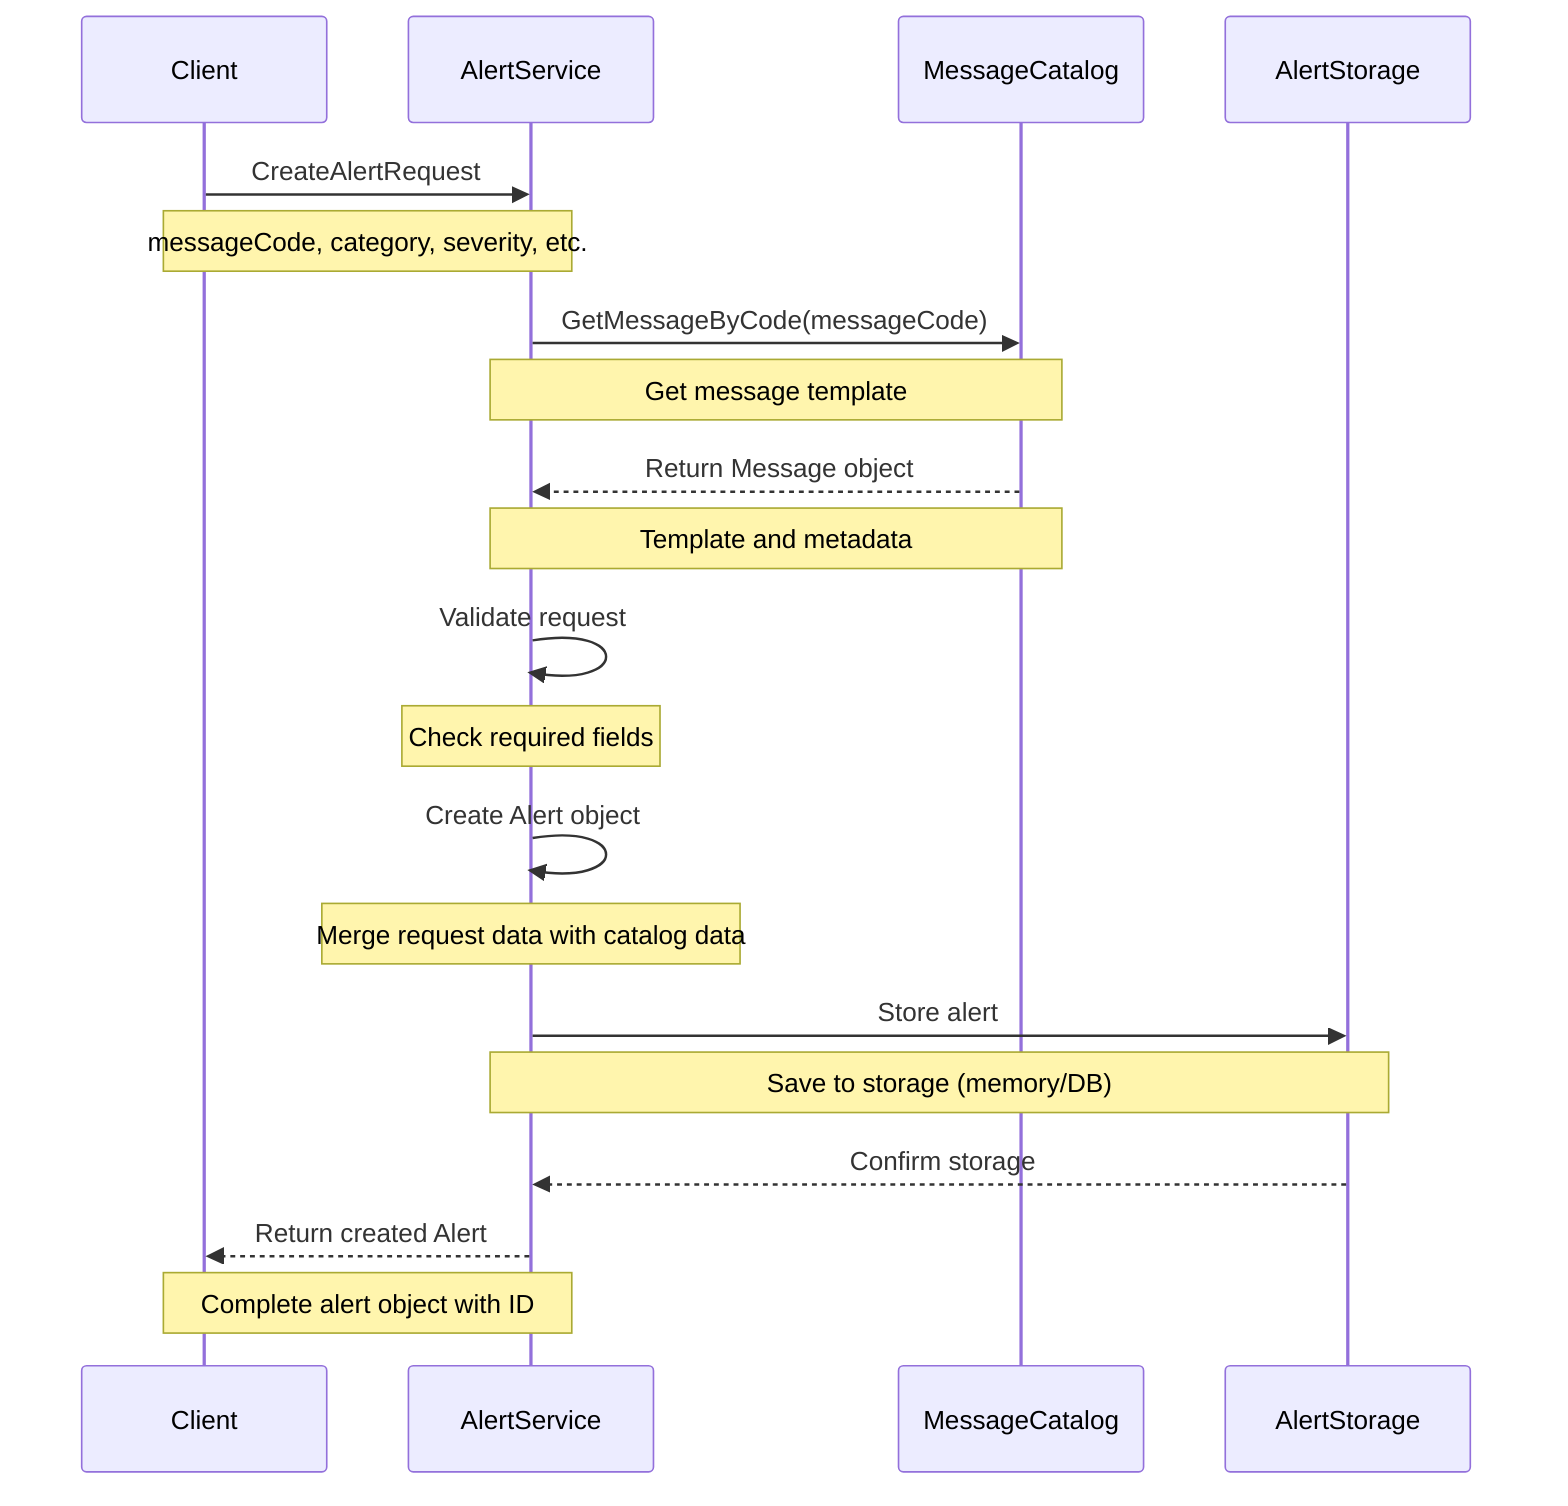 sequenceDiagram
    participant Client
    participant AlertService
    participant MessageCatalog
    participant AlertStorage
    
    Client->>AlertService: CreateAlertRequest
    Note over Client,AlertService: messageCode, category, severity, etc.
    
    AlertService->>MessageCatalog: GetMessageByCode(messageCode)
    Note over AlertService,MessageCatalog: Get message template
    
    MessageCatalog-->>AlertService: Return Message object
    Note over MessageCatalog,AlertService: Template and metadata
    
    AlertService->>AlertService: Validate request
    Note over AlertService: Check required fields
    
    AlertService->>AlertService: Create Alert object
    Note over AlertService: Merge request data with catalog data
    
    AlertService->>AlertStorage: Store alert
    Note over AlertService,AlertStorage: Save to storage (memory/DB)
    
    AlertStorage-->>AlertService: Confirm storage
    AlertService-->>Client: Return created Alert
    Note over AlertService,Client: Complete alert object with ID